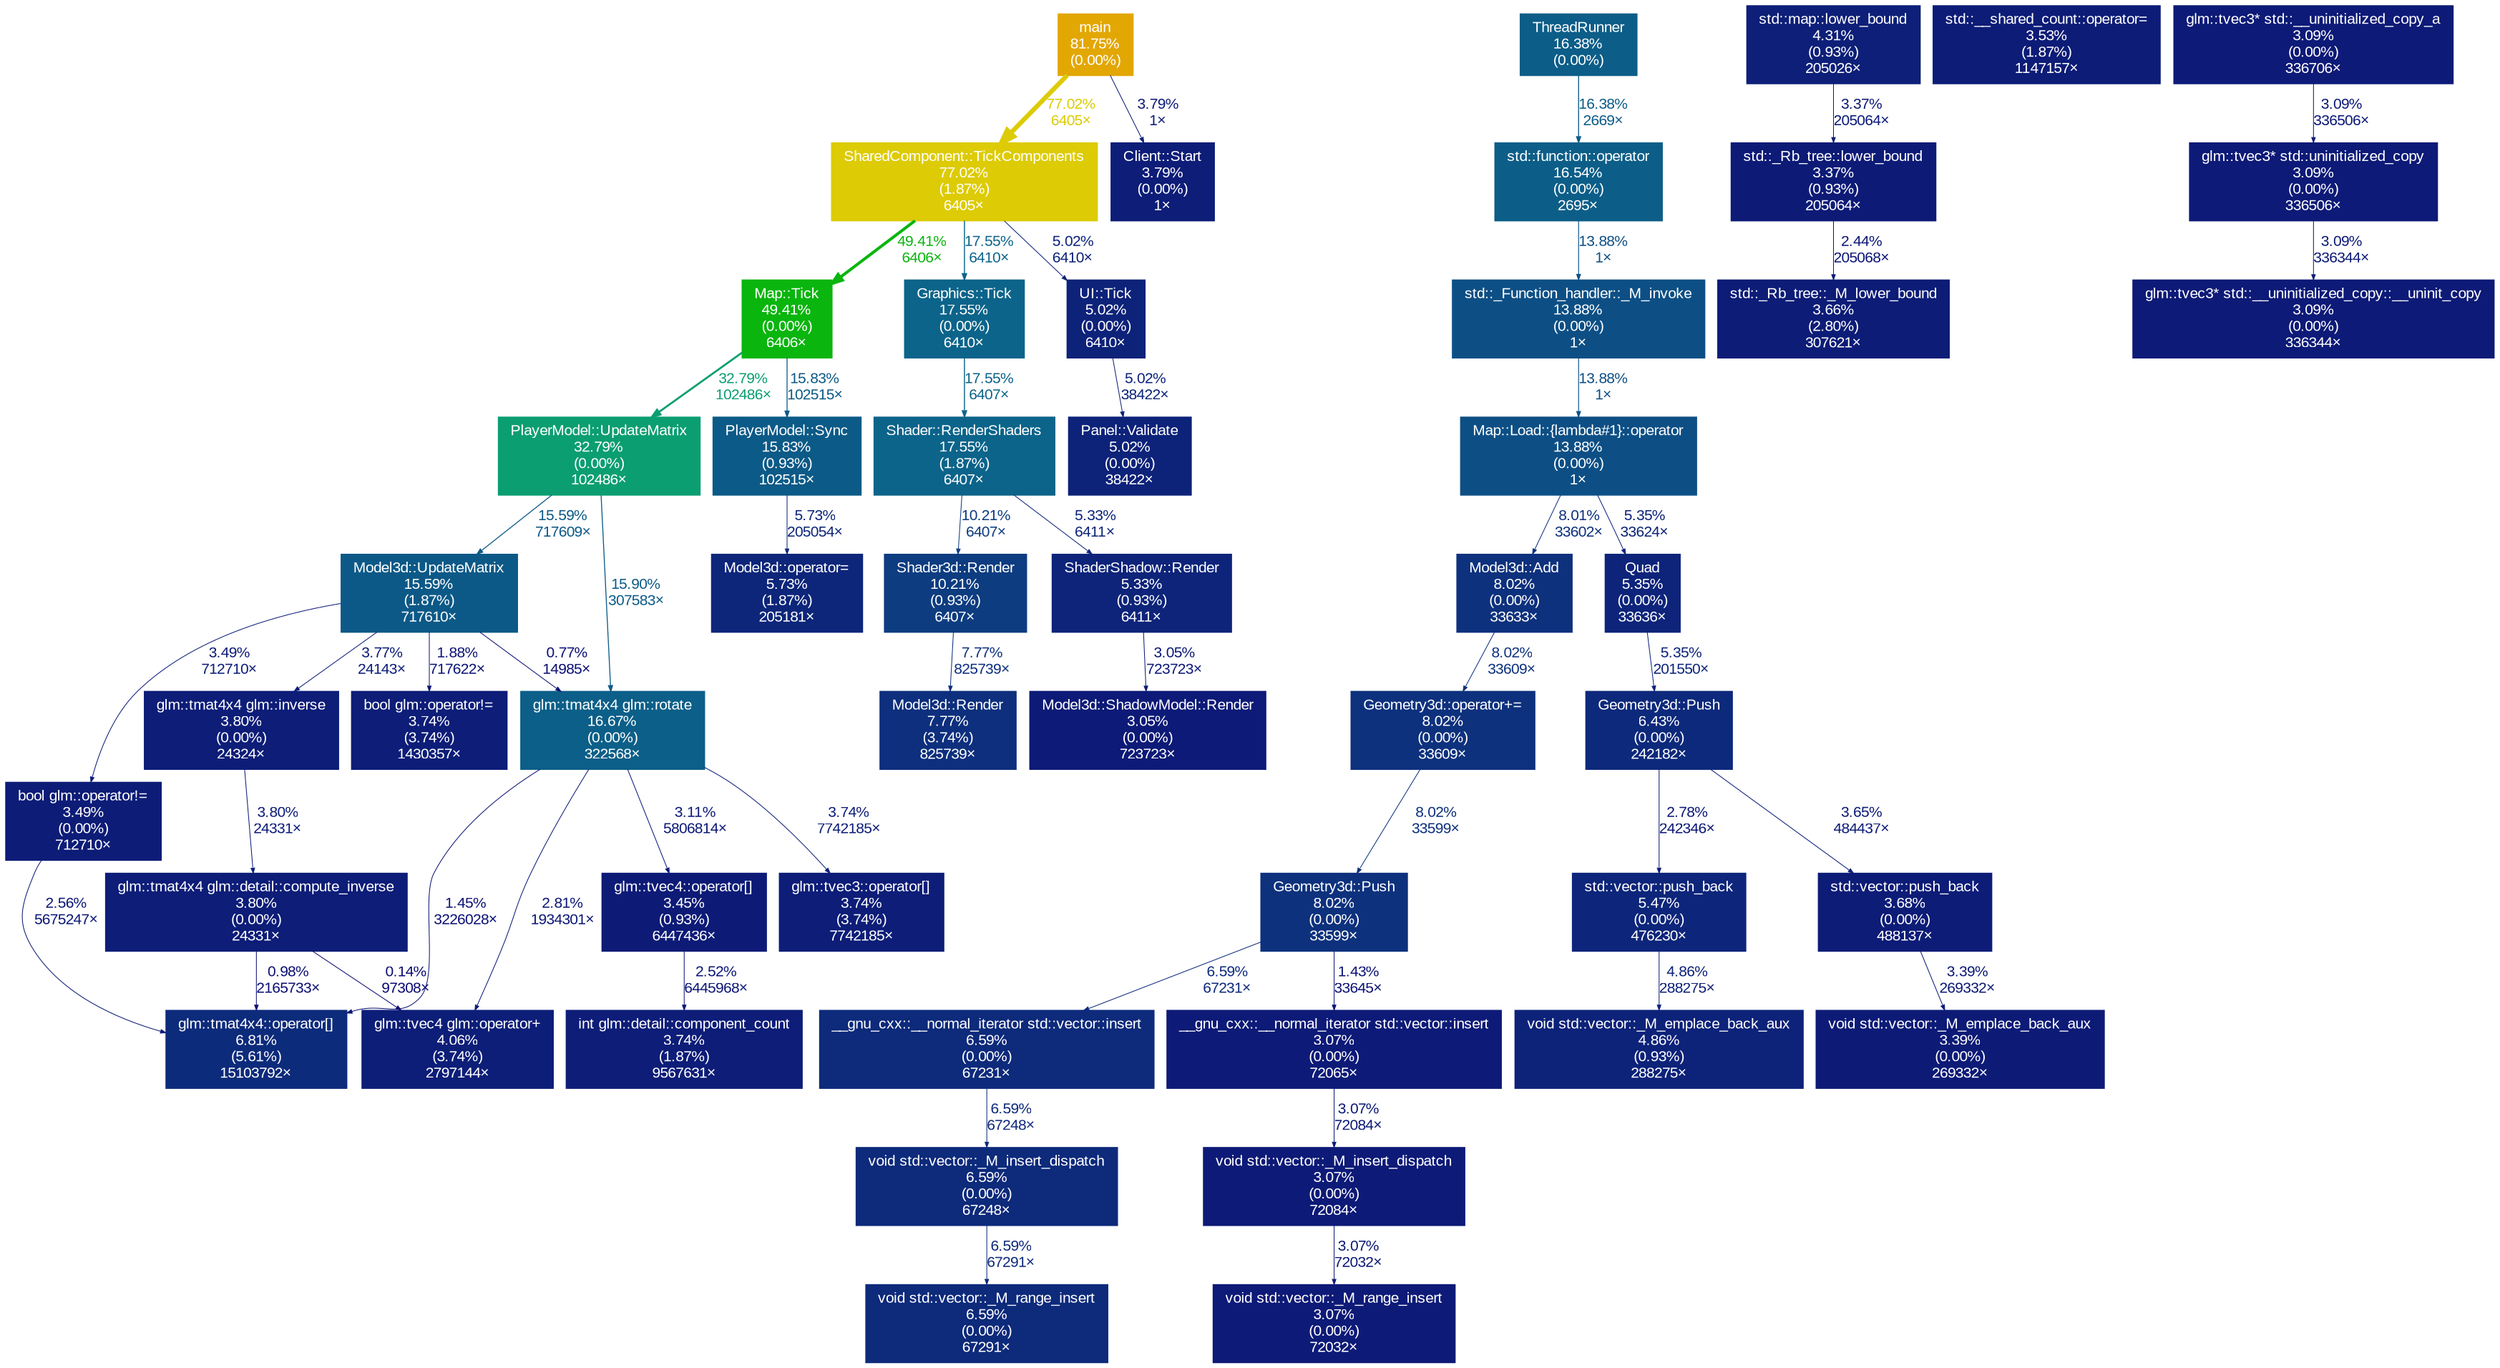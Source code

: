digraph {
	graph [fontname=Arial, nodesep=0.125, ranksep=0.25];
	node [fontcolor=white, fontname=Arial, height=0, shape=box, style=filled, width=0];
	edge [fontname=Arial];
	1 [color="#e3a704", fontcolor="#ffffff", fontsize="10.00", label="main\n81.75%\n(0.00%)"];
	1 -> 2 [arrowsize="0.88", color="#ddcb05", fontcolor="#ddcb05", fontsize="10.00", label="77.02%\n6405×", labeldistance="3.08", penwidth="3.08"];
	1 -> 43 [arrowsize="0.35", color="#0d1d78", fontcolor="#0d1d78", fontsize="10.00", label="3.79%\n1×", labeldistance="0.50", penwidth="0.50"];
	2 [color="#ddcb05", fontcolor="#ffffff", fontsize="10.00", label="SharedComponent::TickComponents\n77.02%\n(1.87%)\n6405×"];
	2 -> 3 [arrowsize="0.70", color="#0ab50e", fontcolor="#0ab50e", fontsize="10.00", label="49.41%\n6406×", labeldistance="1.98", penwidth="1.98"];
	2 -> 5 [arrowsize="0.42", color="#0c648a", fontcolor="#0c648a", fontsize="10.00", label="17.55%\n6410×", labeldistance="0.70", penwidth="0.70"];
	2 -> 27 [arrowsize="0.35", color="#0d2279", fontcolor="#0d2279", fontsize="10.00", label="5.02%\n6410×", labeldistance="0.50", penwidth="0.50"];
	3 [color="#0ab50e", fontcolor="#ffffff", fontsize="10.00", label="Map::Tick\n49.41%\n(0.00%)\n6406×"];
	3 -> 4 [arrowsize="0.57", color="#0b9e70", fontcolor="#0b9e70", fontsize="10.00", label="32.79%\n102486×", labeldistance="1.31", penwidth="1.31"];
	3 -> 9 [arrowsize="0.40", color="#0c5a87", fontcolor="#0c5a87", fontsize="10.00", label="15.83%\n102515×", labeldistance="0.63", penwidth="0.63"];
	4 [color="#0b9e70", fontcolor="#ffffff", fontsize="10.00", label="PlayerModel::UpdateMatrix\n32.79%\n(0.00%)\n102486×"];
	4 -> 7 [arrowsize="0.40", color="#0c5b87", fontcolor="#0c5b87", fontsize="10.00", label="15.90%\n307583×", labeldistance="0.64", penwidth="0.64"];
	4 -> 8 [arrowsize="0.39", color="#0c5987", fontcolor="#0c5987", fontsize="10.00", label="15.59%\n717609×", labeldistance="0.62", penwidth="0.62"];
	5 [color="#0c648a", fontcolor="#ffffff", fontsize="10.00", label="Graphics::Tick\n17.55%\n(0.00%)\n6410×"];
	5 -> 6 [arrowsize="0.42", color="#0c648a", fontcolor="#0c648a", fontsize="10.00", label="17.55%\n6407×", labeldistance="0.70", penwidth="0.70"];
	6 [color="#0c648a", fontcolor="#ffffff", fontsize="10.00", label="Shader::RenderShaders\n17.55%\n(1.87%)\n6407×"];
	6 -> 14 [arrowsize="0.35", color="#0d3c80", fontcolor="#0d3c80", fontsize="10.00", label="10.21%\n6407×", labeldistance="0.50", penwidth="0.50"];
	6 -> 25 [arrowsize="0.35", color="#0d247a", fontcolor="#0d247a", fontsize="10.00", label="5.33%\n6411×", labeldistance="0.50", penwidth="0.50"];
	7 [color="#0c5f88", fontcolor="#ffffff", fontsize="10.00", label="glm::tmat4x4 glm::rotate\n16.67%\n(0.00%)\n322568×"];
	7 -> 19 [arrowsize="0.35", color="#0d1375", fontcolor="#0d1375", fontsize="10.00", label="1.45%\n3226028×", labeldistance="0.50", penwidth="0.50"];
	7 -> 31 [arrowsize="0.35", color="#0d1976", fontcolor="#0d1976", fontsize="10.00", label="2.81%\n1934301×", labeldistance="0.50", penwidth="0.50"];
	7 -> 36 [arrowsize="0.35", color="#0d1d78", fontcolor="#0d1d78", fontsize="10.00", label="3.74%\n7742185×", labeldistance="0.50", penwidth="0.50"];
	7 -> 41 [arrowsize="0.35", color="#0d1a77", fontcolor="#0d1a77", fontsize="10.00", label="3.11%\n5806814×", labeldistance="0.50", penwidth="0.50"];
	8 [color="#0c5987", fontcolor="#ffffff", fontsize="10.00", label="Model3d::UpdateMatrix\n15.59%\n(1.87%)\n717610×"];
	8 -> 7 [arrowsize="0.35", color="#0d1074", fontcolor="#0d1074", fontsize="10.00", label="0.77%\n14985×", labeldistance="0.50", penwidth="0.50"];
	8 -> 34 [arrowsize="0.35", color="#0d1d78", fontcolor="#0d1d78", fontsize="10.00", label="3.77%\n24143×", labeldistance="0.50", penwidth="0.50"];
	8 -> 37 [arrowsize="0.35", color="#0d1575", fontcolor="#0d1575", fontsize="10.00", label="1.88%\n717622×", labeldistance="0.50", penwidth="0.50"];
	8 -> 40 [arrowsize="0.35", color="#0d1c77", fontcolor="#0d1c77", fontsize="10.00", label="3.49%\n712710×", labeldistance="0.50", penwidth="0.50"];
	9 [color="#0c5a87", fontcolor="#ffffff", fontsize="10.00", label="PlayerModel::Sync\n15.83%\n(0.93%)\n102515×"];
	9 -> 23 [arrowsize="0.35", color="#0d267a", fontcolor="#0d267a", fontsize="10.00", label="5.73%\n205054×", labeldistance="0.50", penwidth="0.50"];
	10 [color="#0c5e88", fontcolor="#ffffff", fontsize="10.00", label="std::function::operator\n16.54%\n(0.00%)\n2695×"];
	10 -> 12 [arrowsize="0.37", color="#0d4f85", fontcolor="#0d4f85", fontsize="10.00", label="13.88%\n1×", labeldistance="0.56", penwidth="0.56"];
	11 [color="#0c5d88", fontcolor="#ffffff", fontsize="10.00", label="ThreadRunner\n16.38%\n(0.00%)"];
	11 -> 10 [arrowsize="0.40", color="#0c5d88", fontcolor="#0c5d88", fontsize="10.00", label="16.38%\n2669×", labeldistance="0.66", penwidth="0.66"];
	12 [color="#0d4f85", fontcolor="#ffffff", fontsize="10.00", label="std::_Function_handler::_M_invoke\n13.88%\n(0.00%)\n1×"];
	12 -> 13 [arrowsize="0.37", color="#0d4f85", fontcolor="#0d4f85", fontsize="10.00", label="13.88%\n1×", labeldistance="0.56", penwidth="0.56"];
	13 [color="#0d4f85", fontcolor="#ffffff", fontsize="10.00", label="Map::Load::{lambda#1}::operator\n13.88%\n(0.00%)\n1×"];
	13 -> 16 [arrowsize="0.35", color="#0d317d", fontcolor="#0d317d", fontsize="10.00", label="8.01%\n33602×", labeldistance="0.50", penwidth="0.50"];
	13 -> 30 [arrowsize="0.35", color="#0d247a", fontcolor="#0d247a", fontsize="10.00", label="5.35%\n33624×", labeldistance="0.50", penwidth="0.50"];
	14 [color="#0d3c80", fontcolor="#ffffff", fontsize="10.00", label="Shader3d::Render\n10.21%\n(0.93%)\n6407×"];
	14 -> 15 [arrowsize="0.35", color="#0d2f7d", fontcolor="#0d2f7d", fontsize="10.00", label="7.77%\n825739×", labeldistance="0.50", penwidth="0.50"];
	15 [color="#0d2f7d", fontcolor="#ffffff", fontsize="10.00", label="Model3d::Render\n7.77%\n(3.74%)\n825739×"];
	16 [color="#0d317d", fontcolor="#ffffff", fontsize="10.00", label="Model3d::Add\n8.02%\n(0.00%)\n33633×"];
	16 -> 17 [arrowsize="0.35", color="#0d317d", fontcolor="#0d317d", fontsize="10.00", label="8.02%\n33609×", labeldistance="0.50", penwidth="0.50"];
	17 [color="#0d317d", fontcolor="#ffffff", fontsize="10.00", label="Geometry3d::operator+=\n8.02%\n(0.00%)\n33609×"];
	17 -> 18 [arrowsize="0.35", color="#0d317d", fontcolor="#0d317d", fontsize="10.00", label="8.02%\n33599×", labeldistance="0.50", penwidth="0.50"];
	18 [color="#0d317d", fontcolor="#ffffff", fontsize="10.00", label="Geometry3d::Push\n8.02%\n(0.00%)\n33599×"];
	18 -> 22 [arrowsize="0.35", color="#0d2a7b", fontcolor="#0d2a7b", fontsize="10.00", label="6.59%\n67231×", labeldistance="0.50", penwidth="0.50"];
	18 -> 54 [arrowsize="0.35", color="#0d1375", fontcolor="#0d1375", fontsize="10.00", label="1.43%\n33645×", labeldistance="0.50", penwidth="0.50"];
	19 [color="#0d2b7b", fontcolor="#ffffff", fontsize="10.00", label="glm::tmat4x4::operator[]\n6.81%\n(5.61%)\n15103792×"];
	20 [color="#0d2a7b", fontcolor="#ffffff", fontsize="10.00", label="void std::vector::_M_range_insert\n6.59%\n(0.00%)\n67291×"];
	21 [color="#0d2a7b", fontcolor="#ffffff", fontsize="10.00", label="void std::vector::_M_insert_dispatch\n6.59%\n(0.00%)\n67248×"];
	21 -> 20 [arrowsize="0.35", color="#0d2a7b", fontcolor="#0d2a7b", fontsize="10.00", label="6.59%\n67291×", labeldistance="0.50", penwidth="0.50"];
	22 [color="#0d2a7b", fontcolor="#ffffff", fontsize="10.00", label="__gnu_cxx::__normal_iterator std::vector::insert\n6.59%\n(0.00%)\n67231×"];
	22 -> 21 [arrowsize="0.35", color="#0d2a7b", fontcolor="#0d2a7b", fontsize="10.00", label="6.59%\n67248×", labeldistance="0.50", penwidth="0.50"];
	23 [color="#0d267a", fontcolor="#ffffff", fontsize="10.00", label="Model3d::operator=\n5.73%\n(1.87%)\n205181×"];
	24 [color="#0d297b", fontcolor="#ffffff", fontsize="10.00", label="Geometry3d::Push\n6.43%\n(0.00%)\n242182×"];
	24 -> 29 [arrowsize="0.35", color="#0d1876", fontcolor="#0d1876", fontsize="10.00", label="2.78%\n242346×", labeldistance="0.50", penwidth="0.50"];
	24 -> 44 [arrowsize="0.35", color="#0d1c77", fontcolor="#0d1c77", fontsize="10.00", label="3.65%\n484437×", labeldistance="0.50", penwidth="0.50"];
	25 [color="#0d247a", fontcolor="#ffffff", fontsize="10.00", label="ShaderShadow::Render\n5.33%\n(0.93%)\n6411×"];
	25 -> 58 [arrowsize="0.35", color="#0d1a77", fontcolor="#0d1a77", fontsize="10.00", label="3.05%\n723723×", labeldistance="0.50", penwidth="0.50"];
	26 [color="#0d2279", fontcolor="#ffffff", fontsize="10.00", label="Panel::Validate\n5.02%\n(0.00%)\n38422×"];
	27 [color="#0d2279", fontcolor="#ffffff", fontsize="10.00", label="UI::Tick\n5.02%\n(0.00%)\n6410×"];
	27 -> 26 [arrowsize="0.35", color="#0d2279", fontcolor="#0d2279", fontsize="10.00", label="5.02%\n38422×", labeldistance="0.50", penwidth="0.50"];
	28 [color="#0d1f78", fontcolor="#ffffff", fontsize="10.00", label="std::map::lower_bound\n4.31%\n(0.93%)\n205026×"];
	28 -> 42 [arrowsize="0.35", color="#0d1b77", fontcolor="#0d1b77", fontsize="10.00", label="3.37%\n205064×", labeldistance="0.50", penwidth="0.50"];
	29 [color="#0d257a", fontcolor="#ffffff", fontsize="10.00", label="std::vector::push_back\n5.47%\n(0.00%)\n476230×"];
	29 -> 32 [arrowsize="0.35", color="#0d2279", fontcolor="#0d2279", fontsize="10.00", label="4.86%\n288275×", labeldistance="0.50", penwidth="0.50"];
	30 [color="#0d247a", fontcolor="#ffffff", fontsize="10.00", label="Quad\n5.35%\n(0.00%)\n33636×"];
	30 -> 24 [arrowsize="0.35", color="#0d247a", fontcolor="#0d247a", fontsize="10.00", label="5.35%\n201550×", labeldistance="0.50", penwidth="0.50"];
	31 [color="#0d1e78", fontcolor="#ffffff", fontsize="10.00", label="glm::tvec4 glm::operator+\n4.06%\n(3.74%)\n2797144×"];
	32 [color="#0d2279", fontcolor="#ffffff", fontsize="10.00", label="void std::vector::_M_emplace_back_aux\n4.86%\n(0.93%)\n288275×"];
	33 [color="#0d1d78", fontcolor="#ffffff", fontsize="10.00", label="glm::tmat4x4 glm::detail::compute_inverse\n3.80%\n(0.00%)\n24331×"];
	33 -> 19 [arrowsize="0.35", color="#0d1174", fontcolor="#0d1174", fontsize="10.00", label="0.98%\n2165733×", labeldistance="0.50", penwidth="0.50"];
	33 -> 31 [arrowsize="0.35", color="#0d0d73", fontcolor="#0d0d73", fontsize="10.00", label="0.14%\n97308×", labeldistance="0.50", penwidth="0.50"];
	34 [color="#0d1d78", fontcolor="#ffffff", fontsize="10.00", label="glm::tmat4x4 glm::inverse\n3.80%\n(0.00%)\n24324×"];
	34 -> 33 [arrowsize="0.35", color="#0d1d78", fontcolor="#0d1d78", fontsize="10.00", label="3.80%\n24331×", labeldistance="0.50", penwidth="0.50"];
	35 [color="#0d1d78", fontcolor="#ffffff", fontsize="10.00", label="int glm::detail::component_count\n3.74%\n(1.87%)\n9567631×"];
	36 [color="#0d1d78", fontcolor="#ffffff", fontsize="10.00", label="glm::tvec3::operator[]\n3.74%\n(3.74%)\n7742185×"];
	37 [color="#0d1d78", fontcolor="#ffffff", fontsize="10.00", label="bool glm::operator!=\n3.74%\n(3.74%)\n1430357×"];
	38 [color="#0d1c77", fontcolor="#ffffff", fontsize="10.00", label="std::_Rb_tree::_M_lower_bound\n3.66%\n(2.80%)\n307621×"];
	39 [color="#0d1c77", fontcolor="#ffffff", fontsize="10.00", label="std::__shared_count::operator=\n3.53%\n(1.87%)\n1147157×"];
	40 [color="#0d1c77", fontcolor="#ffffff", fontsize="10.00", label="bool glm::operator!=\n3.49%\n(0.00%)\n712710×"];
	40 -> 19 [arrowsize="0.35", color="#0d1876", fontcolor="#0d1876", fontsize="10.00", label="2.56%\n5675247×", labeldistance="0.50", penwidth="0.50"];
	41 [color="#0d1b77", fontcolor="#ffffff", fontsize="10.00", label="glm::tvec4::operator[]\n3.45%\n(0.93%)\n6447436×"];
	41 -> 35 [arrowsize="0.35", color="#0d1776", fontcolor="#0d1776", fontsize="10.00", label="2.52%\n6445968×", labeldistance="0.50", penwidth="0.50"];
	42 [color="#0d1b77", fontcolor="#ffffff", fontsize="10.00", label="std::_Rb_tree::lower_bound\n3.37%\n(0.93%)\n205064×"];
	42 -> 38 [arrowsize="0.35", color="#0d1776", fontcolor="#0d1776", fontsize="10.00", label="2.44%\n205068×", labeldistance="0.50", penwidth="0.50"];
	43 [color="#0d1d78", fontcolor="#ffffff", fontsize="10.00", label="Client::Start\n3.79%\n(0.00%)\n1×"];
	44 [color="#0d1c77", fontcolor="#ffffff", fontsize="10.00", label="std::vector::push_back\n3.68%\n(0.00%)\n488137×"];
	44 -> 57 [arrowsize="0.35", color="#0d1b77", fontcolor="#0d1b77", fontsize="10.00", label="3.39%\n269332×", labeldistance="0.50", penwidth="0.50"];
	53 [color="#0d1a77", fontcolor="#ffffff", fontsize="10.00", label="void std::vector::_M_insert_dispatch\n3.07%\n(0.00%)\n72084×"];
	53 -> 55 [arrowsize="0.35", color="#0d1a77", fontcolor="#0d1a77", fontsize="10.00", label="3.07%\n72032×", labeldistance="0.50", penwidth="0.50"];
	54 [color="#0d1a77", fontcolor="#ffffff", fontsize="10.00", label="__gnu_cxx::__normal_iterator std::vector::insert\n3.07%\n(0.00%)\n72065×"];
	54 -> 53 [arrowsize="0.35", color="#0d1a77", fontcolor="#0d1a77", fontsize="10.00", label="3.07%\n72084×", labeldistance="0.50", penwidth="0.50"];
	55 [color="#0d1a77", fontcolor="#ffffff", fontsize="10.00", label="void std::vector::_M_range_insert\n3.07%\n(0.00%)\n72032×"];
	57 [color="#0d1b77", fontcolor="#ffffff", fontsize="10.00", label="void std::vector::_M_emplace_back_aux\n3.39%\n(0.00%)\n269332×"];
	58 [color="#0d1a77", fontcolor="#ffffff", fontsize="10.00", label="Model3d::ShadowModel::Render\n3.05%\n(0.00%)\n723723×"];
	67 [color="#0d1a77", fontcolor="#ffffff", fontsize="10.00", label="glm::tvec3* std::__uninitialized_copy_a\n3.09%\n(0.00%)\n336706×"];
	67 -> 68 [arrowsize="0.35", color="#0d1a77", fontcolor="#0d1a77", fontsize="10.00", label="3.09%\n336506×", labeldistance="0.50", penwidth="0.50"];
	68 [color="#0d1a77", fontcolor="#ffffff", fontsize="10.00", label="glm::tvec3* std::uninitialized_copy\n3.09%\n(0.00%)\n336506×"];
	68 -> 69 [arrowsize="0.35", color="#0d1a77", fontcolor="#0d1a77", fontsize="10.00", label="3.09%\n336344×", labeldistance="0.50", penwidth="0.50"];
	69 [color="#0d1a77", fontcolor="#ffffff", fontsize="10.00", label="glm::tvec3* std::__uninitialized_copy::__uninit_copy\n3.09%\n(0.00%)\n336344×"];
}
